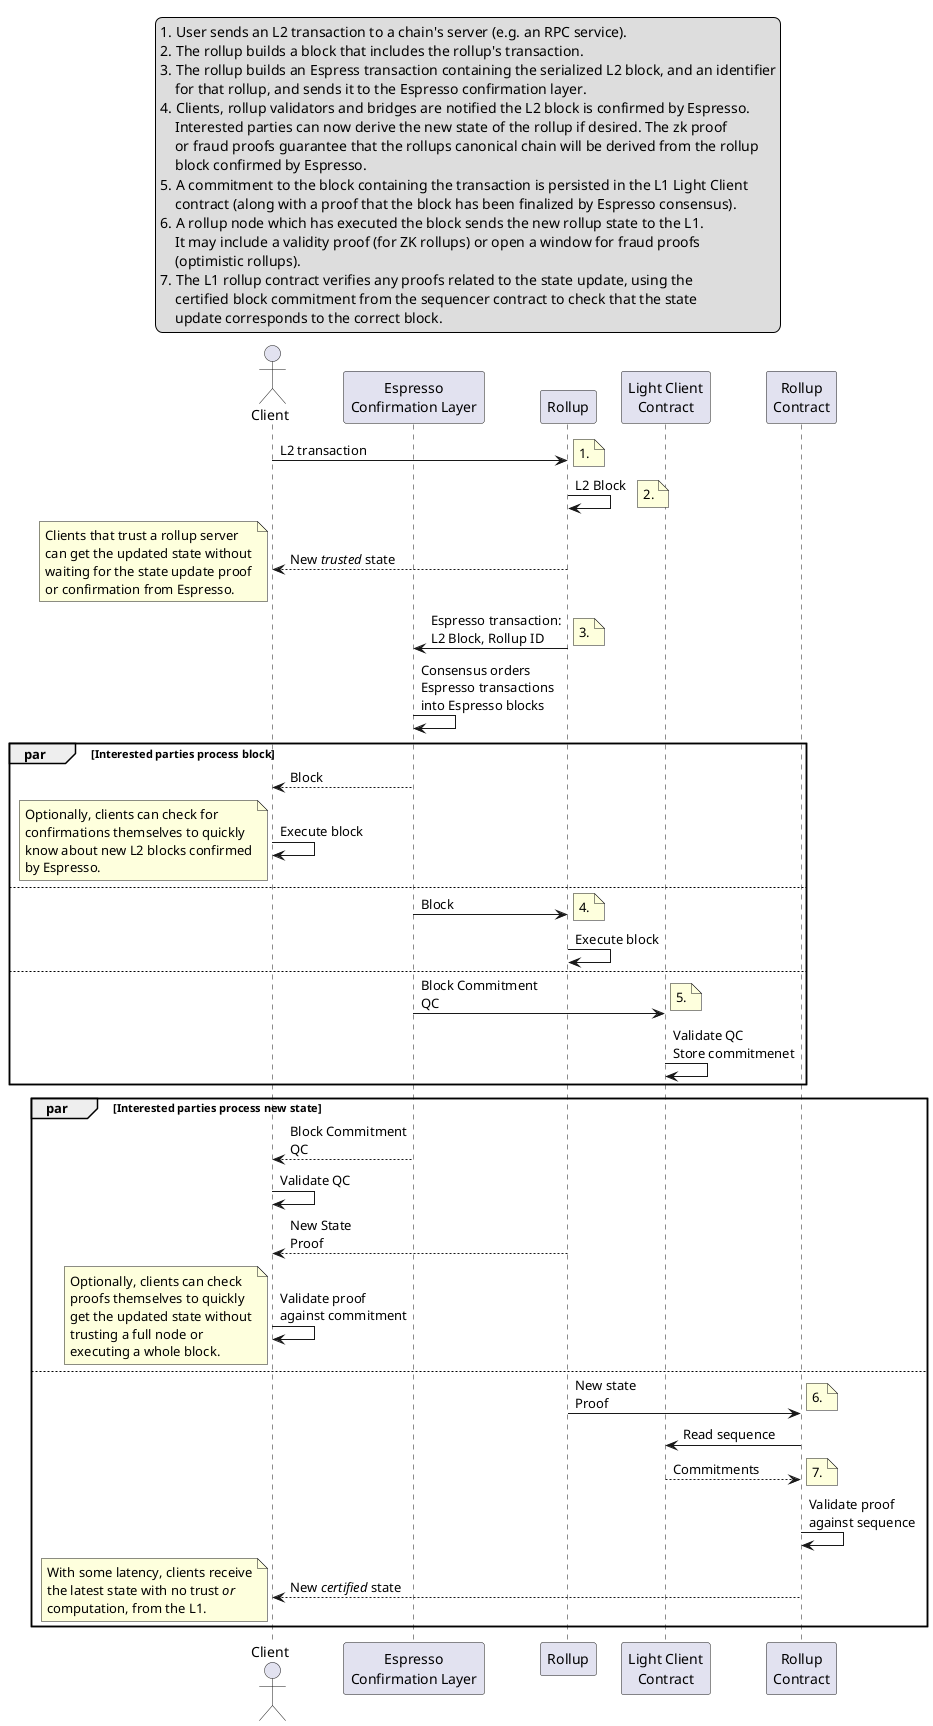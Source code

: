 @startuml
actor Client
participant "Espresso\nConfirmation Layer" as Esp
participant Rollup as L2
participant "Light Client\nContract" as LC
participant "Rollup\nContract" as L2_L1

Client -> L2 : L2 transaction
note right
1.
end note

L2 -> L2: L2 Block
note right
2.
end note

Client <-- L2 : New <i>trusted</i> state
note left
Clients that trust a rollup server
can get the updated state without
waiting for the state update proof
or confirmation from Espresso.
end note

L2 -> Esp : Espresso transaction:\nL2 Block, Rollup ID
note right
3.
end note

Esp -> Esp : Consensus orders\nEspresso transactions\ninto Espresso blocks

par Interested parties process block

Client <-- Esp : Block
Client -> Client : Execute block
note left
Optionally, clients can check for
confirmations themselves to quickly
know about new L2 blocks confirmed
by Espresso.
end note

else

Esp -> L2 : Block
note right
4.
end note
L2 -> L2 : Execute block

else

Esp -> LC : Block Commitment\nQC
note right
5.
end note
LC -> LC: Validate QC\nStore commitmenet

end

par Interested parties process new state

Client <-- Esp : Block Commitment\nQC
Client -> Client : Validate QC
Client <-- L2 : New State\nProof
Client -> Client : Validate proof\nagainst commitment
note left
Optionally, clients can check
proofs themselves to quickly
get the updated state without
trusting a full node or
executing a whole block.
end note


else

L2 -> L2_L1 : New state\nProof
note right
6.
end note
L2_L1 -> LC : Read sequence
L2_L1 <-- LC: Commitments
note right
7.
end note
L2_L1 -> L2_L1 : Validate proof\nagainst sequence
Client <-- L2_L1 : New <i>certified</i> state
note left
With some latency, clients receive
the latest state with no trust <i>or</i>
computation, from the L1.
end note

end

legend top
    1. User sends an L2 transaction to a chain's server (e.g. an RPC service).
    2. The rollup builds a block that includes the rollup's transaction.
    3. The rollup builds an Espress transaction containing the serialized L2 block, and an identifier
        for that rollup, and sends it to the Espresso confirmation layer.
    4. Clients, rollup validators and bridges are notified the L2 block is confirmed by Espresso.
        Interested parties can now derive the new state of the rollup if desired. The zk proof
        or fraud proofs guarantee that the rollups canonical chain will be derived from the rollup
        block confirmed by Espresso.
    5. A commitment to the block containing the transaction is persisted in the L1 Light Client
        contract (along with a proof that the block has been finalized by Espresso consensus).
    6. A rollup node which has executed the block sends the new rollup state to the L1.
        It may include a validity proof (for ZK rollups) or open a window for fraud proofs
        (optimistic rollups).
    7. The L1 rollup contract verifies any proofs related to the state update, using the
        certified block commitment from the sequencer contract to check that the state
        update corresponds to the correct block.
endlegend

@enduml
